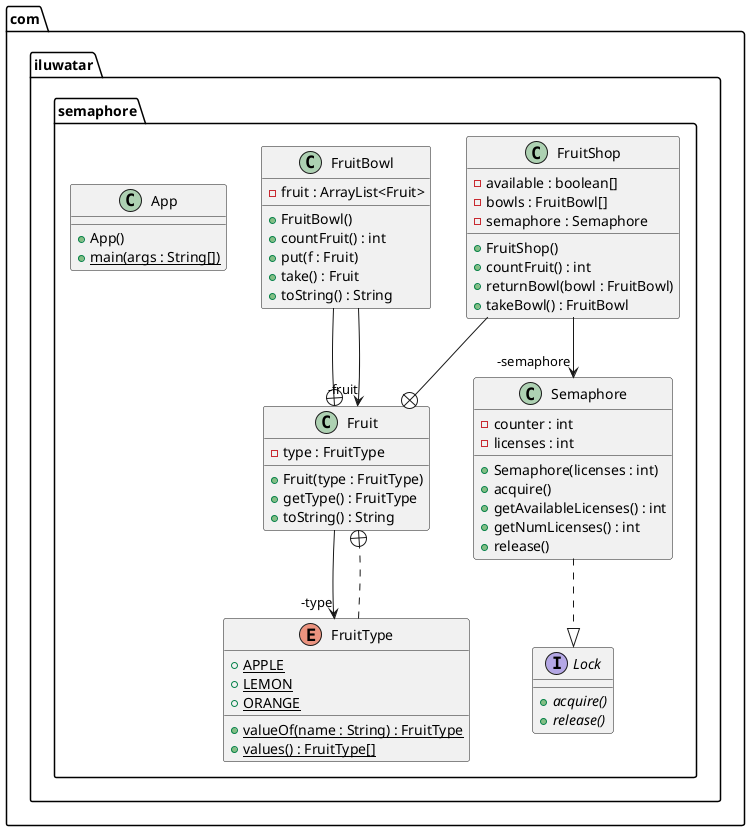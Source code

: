 @startuml
package com.iluwatar.semaphore {
  class FruitShop {
    - available : boolean[]
    - bowls : FruitBowl[]
    - semaphore : Semaphore
    + FruitShop()
    + countFruit() : int
    + returnBowl(bowl : FruitBowl)
    + takeBowl() : FruitBowl
  }
  class FruitBowl {
    - fruit : ArrayList<Fruit>
    + FruitBowl()
    + countFruit() : int
    + put(f : Fruit)
    + take() : Fruit
    + toString() : String
  }
  class Fruit {
    - type : FruitType
    + Fruit(type : FruitType)
    + getType() : FruitType
    + toString() : String
  }
  interface Lock {
    + acquire() {abstract}
    + release() {abstract}
  }
  class App {
    + App()
    + main(args : String[]) {static}
  }
  class Semaphore {
    - counter : int
    - licenses : int
    + Semaphore(licenses : int)
    + acquire()
    + getAvailableLicenses() : int
    + getNumLicenses() : int
    + release()
  }
  enum FruitType {
    + APPLE {static}
    + LEMON {static}
    + ORANGE {static}
    + valueOf(name : String) : FruitType {static}
    + values() : FruitType[] {static}
  }
}
FruitShop --+ Fruit
Fruit -->  "-type" FruitType
FruitType ..+ Fruit
FruitBowl --+ Fruit
FruitBowl -->  "-fruit" Fruit
FruitShop -->  "-semaphore" Semaphore
Semaphore ..|> Lock 
@enduml
